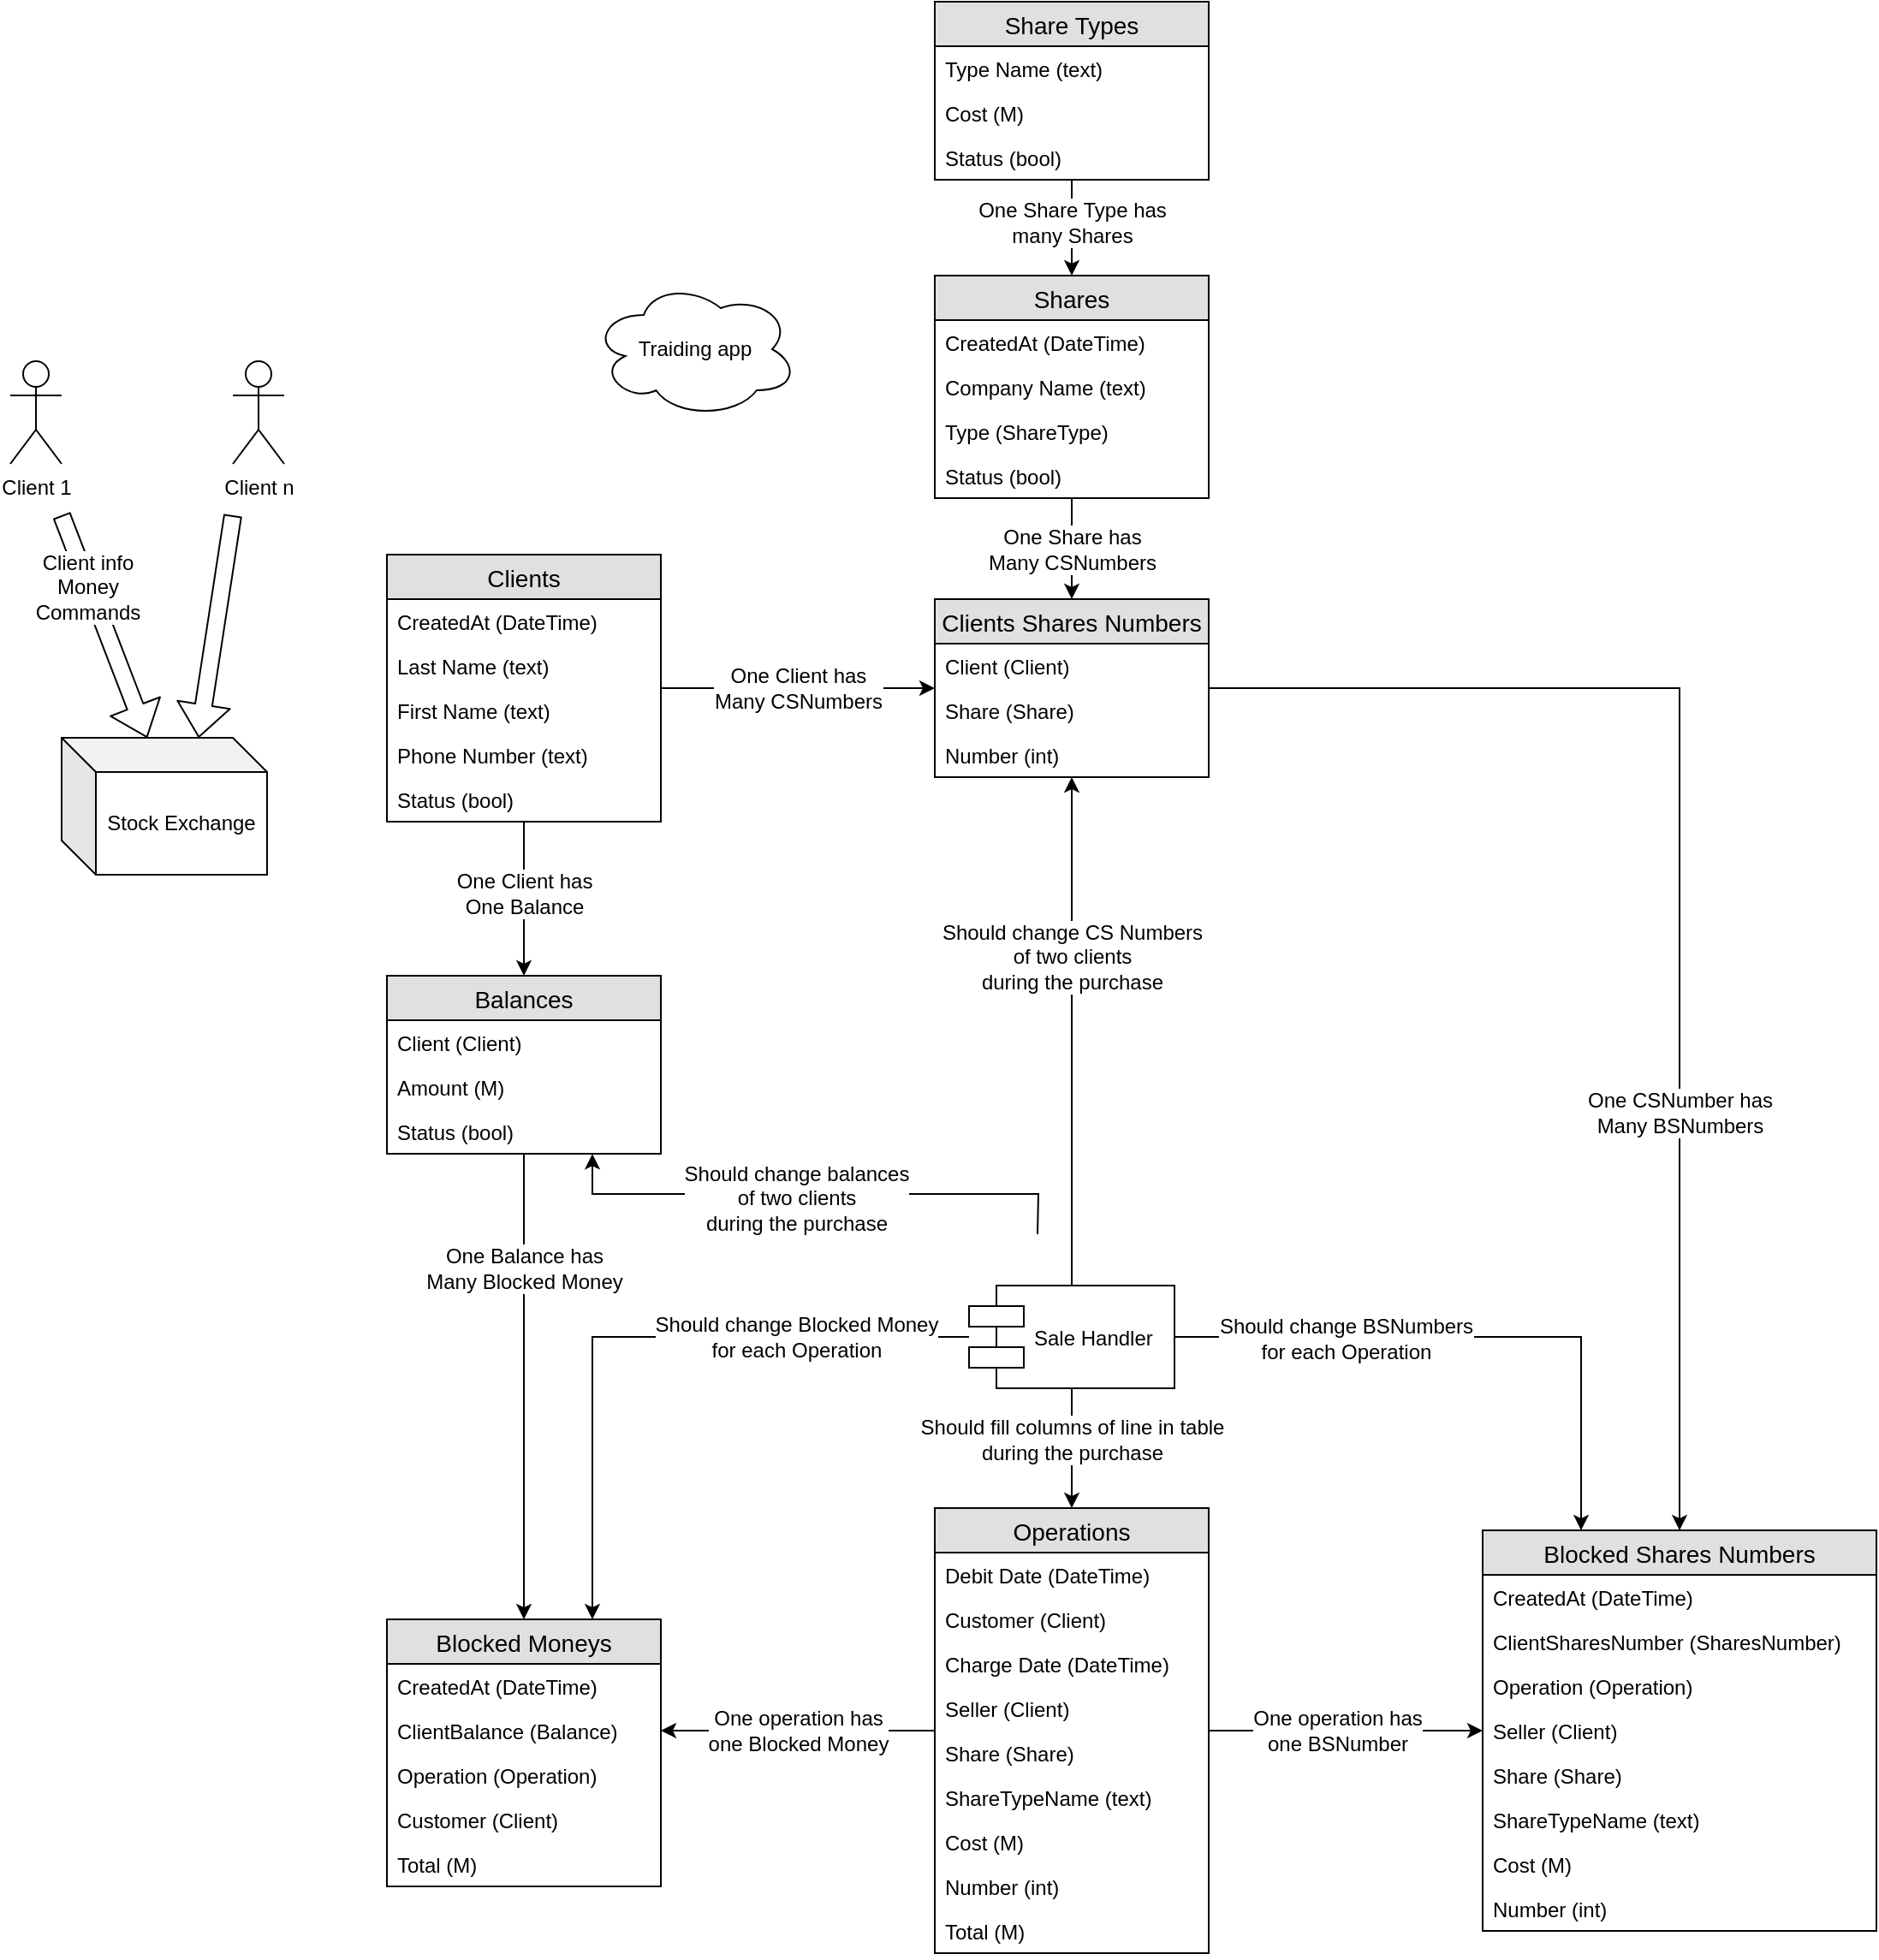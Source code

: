 <mxfile version="11.2.1" type="device" pages="1"><diagram id="7F8-zEKt0B5sAVFYZIra" name="Страница 1"><mxGraphModel dx="1422" dy="763" grid="1" gridSize="10" guides="1" tooltips="1" connect="1" arrows="1" fold="1" page="1" pageScale="1" pageWidth="827" pageHeight="1169" math="0" shadow="0"><root><mxCell id="0"/><mxCell id="1" parent="0"/><mxCell id="075Dc6EcmMVxBNMWxFbV-1" value="Stock Exchange" style="shape=cube;whiteSpace=wrap;html=1;boundedLbl=1;backgroundOutline=1;darkOpacity=0.05;darkOpacity2=0.1;" parent="1" vertex="1"><mxGeometry x="50" y="450" width="120" height="80" as="geometry"/></mxCell><mxCell id="075Dc6EcmMVxBNMWxFbV-2" value="&lt;div&gt;Client 1&lt;/div&gt;" style="shape=umlActor;verticalLabelPosition=bottom;labelBackgroundColor=#ffffff;verticalAlign=top;html=1;outlineConnect=0;" parent="1" vertex="1"><mxGeometry x="20" y="230" width="30" height="60" as="geometry"/></mxCell><mxCell id="075Dc6EcmMVxBNMWxFbV-3" value="Client n" style="shape=umlActor;verticalLabelPosition=bottom;labelBackgroundColor=#ffffff;verticalAlign=top;html=1;outlineConnect=0;" parent="1" vertex="1"><mxGeometry x="150" y="230" width="30" height="60" as="geometry"/></mxCell><mxCell id="075Dc6EcmMVxBNMWxFbV-4" value="" style="shape=flexArrow;endArrow=classic;html=1;entryX=0;entryY=0;entryDx=50;entryDy=0;entryPerimeter=0;" parent="1" target="075Dc6EcmMVxBNMWxFbV-1" edge="1"><mxGeometry width="50" height="50" relative="1" as="geometry"><mxPoint x="50" y="320" as="sourcePoint"/><mxPoint x="125" y="310" as="targetPoint"/></mxGeometry></mxCell><mxCell id="075Dc6EcmMVxBNMWxFbV-57" value="&lt;div&gt;Client info&lt;/div&gt;&lt;div&gt;Money&lt;/div&gt;&lt;div&gt;Commands&lt;br&gt;&lt;/div&gt;" style="text;html=1;resizable=0;points=[];align=center;verticalAlign=middle;labelBackgroundColor=#ffffff;" parent="075Dc6EcmMVxBNMWxFbV-4" vertex="1" connectable="0"><mxGeometry x="-0.36" y="-1" relative="1" as="geometry"><mxPoint as="offset"/></mxGeometry></mxCell><mxCell id="075Dc6EcmMVxBNMWxFbV-7" value="" style="shape=flexArrow;endArrow=classic;html=1;entryX=0.667;entryY=0;entryDx=0;entryDy=0;entryPerimeter=0;" parent="1" target="075Dc6EcmMVxBNMWxFbV-1" edge="1"><mxGeometry width="50" height="50" relative="1" as="geometry"><mxPoint x="150" y="320" as="sourcePoint"/><mxPoint x="250" y="360" as="targetPoint"/></mxGeometry></mxCell><mxCell id="075Dc6EcmMVxBNMWxFbV-9" value="&lt;div&gt;Traiding app&lt;/div&gt;" style="ellipse;shape=cloud;whiteSpace=wrap;html=1;" parent="1" vertex="1"><mxGeometry x="360" y="183" width="120" height="80" as="geometry"/></mxCell><mxCell id="075Dc6EcmMVxBNMWxFbV-19" style="edgeStyle=orthogonalEdgeStyle;rounded=0;orthogonalLoop=1;jettySize=auto;html=1;entryX=0.5;entryY=0;entryDx=0;entryDy=0;" parent="1" source="075Dc6EcmMVxBNMWxFbV-10" target="075Dc6EcmMVxBNMWxFbV-15" edge="1"><mxGeometry relative="1" as="geometry"/></mxCell><mxCell id="075Dc6EcmMVxBNMWxFbV-60" value="&lt;div&gt;One Client has &lt;br&gt;&lt;/div&gt;&lt;div&gt;One Balance&lt;/div&gt;" style="text;html=1;resizable=0;points=[];align=center;verticalAlign=middle;labelBackgroundColor=#ffffff;" parent="075Dc6EcmMVxBNMWxFbV-19" vertex="1" connectable="0"><mxGeometry x="-0.256" y="-1" relative="1" as="geometry"><mxPoint x="1" y="8" as="offset"/></mxGeometry></mxCell><mxCell id="075Dc6EcmMVxBNMWxFbV-25" style="edgeStyle=orthogonalEdgeStyle;rounded=0;orthogonalLoop=1;jettySize=auto;html=1;" parent="1" source="075Dc6EcmMVxBNMWxFbV-10" target="075Dc6EcmMVxBNMWxFbV-20" edge="1"><mxGeometry relative="1" as="geometry"/></mxCell><mxCell id="075Dc6EcmMVxBNMWxFbV-62" value="&lt;div&gt;One Client has &lt;br&gt;&lt;/div&gt;&lt;div&gt;Many CSNumbers&lt;/div&gt;" style="text;html=1;resizable=0;points=[];align=center;verticalAlign=middle;labelBackgroundColor=#ffffff;" parent="075Dc6EcmMVxBNMWxFbV-25" vertex="1" connectable="0"><mxGeometry x="-0.708" y="-1" relative="1" as="geometry"><mxPoint x="56.5" y="-1" as="offset"/></mxGeometry></mxCell><mxCell id="075Dc6EcmMVxBNMWxFbV-10" value="Clients" style="swimlane;fontStyle=0;childLayout=stackLayout;horizontal=1;startSize=26;fillColor=#e0e0e0;horizontalStack=0;resizeParent=1;resizeParentMax=0;resizeLast=0;collapsible=1;marginBottom=0;swimlaneFillColor=#ffffff;align=center;fontSize=14;" parent="1" vertex="1"><mxGeometry x="240" y="343" width="160" height="156" as="geometry"/></mxCell><mxCell id="f90P97WZfhDNHx98YmEq-7" value="CreatedAt (DateTime)" style="text;strokeColor=none;fillColor=none;spacingLeft=4;spacingRight=4;overflow=hidden;rotatable=0;points=[[0,0.5],[1,0.5]];portConstraint=eastwest;fontSize=12;" vertex="1" parent="075Dc6EcmMVxBNMWxFbV-10"><mxGeometry y="26" width="160" height="26" as="geometry"/></mxCell><mxCell id="075Dc6EcmMVxBNMWxFbV-11" value="Last Name (text)" style="text;strokeColor=none;fillColor=none;spacingLeft=4;spacingRight=4;overflow=hidden;rotatable=0;points=[[0,0.5],[1,0.5]];portConstraint=eastwest;fontSize=12;" parent="075Dc6EcmMVxBNMWxFbV-10" vertex="1"><mxGeometry y="52" width="160" height="26" as="geometry"/></mxCell><mxCell id="075Dc6EcmMVxBNMWxFbV-12" value="First Name (text)" style="text;strokeColor=none;fillColor=none;spacingLeft=4;spacingRight=4;overflow=hidden;rotatable=0;points=[[0,0.5],[1,0.5]];portConstraint=eastwest;fontSize=12;" parent="075Dc6EcmMVxBNMWxFbV-10" vertex="1"><mxGeometry y="78" width="160" height="26" as="geometry"/></mxCell><mxCell id="075Dc6EcmMVxBNMWxFbV-13" value="Phone Number (text)" style="text;strokeColor=none;fillColor=none;spacingLeft=4;spacingRight=4;overflow=hidden;rotatable=0;points=[[0,0.5],[1,0.5]];portConstraint=eastwest;fontSize=12;" parent="075Dc6EcmMVxBNMWxFbV-10" vertex="1"><mxGeometry y="104" width="160" height="26" as="geometry"/></mxCell><mxCell id="075Dc6EcmMVxBNMWxFbV-96" value="Status (bool)" style="text;strokeColor=none;fillColor=none;spacingLeft=4;spacingRight=4;overflow=hidden;rotatable=0;points=[[0,0.5],[1,0.5]];portConstraint=eastwest;fontSize=12;" parent="075Dc6EcmMVxBNMWxFbV-10" vertex="1"><mxGeometry y="130" width="160" height="26" as="geometry"/></mxCell><mxCell id="075Dc6EcmMVxBNMWxFbV-94" style="edgeStyle=orthogonalEdgeStyle;rounded=0;orthogonalLoop=1;jettySize=auto;html=1;entryX=0.5;entryY=0;entryDx=0;entryDy=0;" parent="1" source="075Dc6EcmMVxBNMWxFbV-15" target="075Dc6EcmMVxBNMWxFbV-64" edge="1"><mxGeometry relative="1" as="geometry"/></mxCell><mxCell id="075Dc6EcmMVxBNMWxFbV-95" value="&lt;div&gt;One Balance has&lt;/div&gt;&lt;div&gt;Many Blocked Money&lt;br&gt;&lt;/div&gt;" style="text;html=1;resizable=0;points=[];align=center;verticalAlign=middle;labelBackgroundColor=#ffffff;" parent="075Dc6EcmMVxBNMWxFbV-94" vertex="1" connectable="0"><mxGeometry x="-0.244" y="-1" relative="1" as="geometry"><mxPoint x="1" y="-36" as="offset"/></mxGeometry></mxCell><mxCell id="075Dc6EcmMVxBNMWxFbV-15" value="Balances" style="swimlane;fontStyle=0;childLayout=stackLayout;horizontal=1;startSize=26;fillColor=#e0e0e0;horizontalStack=0;resizeParent=1;resizeParentMax=0;resizeLast=0;collapsible=1;marginBottom=0;swimlaneFillColor=#ffffff;align=center;fontSize=14;" parent="1" vertex="1"><mxGeometry x="240" y="589" width="160" height="104" as="geometry"/></mxCell><mxCell id="075Dc6EcmMVxBNMWxFbV-16" value="Client (Client)" style="text;strokeColor=none;fillColor=none;spacingLeft=4;spacingRight=4;overflow=hidden;rotatable=0;points=[[0,0.5],[1,0.5]];portConstraint=eastwest;fontSize=12;" parent="075Dc6EcmMVxBNMWxFbV-15" vertex="1"><mxGeometry y="26" width="160" height="26" as="geometry"/></mxCell><mxCell id="f90P97WZfhDNHx98YmEq-1" value="Amount (M)" style="text;strokeColor=none;fillColor=none;spacingLeft=4;spacingRight=4;overflow=hidden;rotatable=0;points=[[0,0.5],[1,0.5]];portConstraint=eastwest;fontSize=12;" vertex="1" parent="075Dc6EcmMVxBNMWxFbV-15"><mxGeometry y="52" width="160" height="26" as="geometry"/></mxCell><mxCell id="075Dc6EcmMVxBNMWxFbV-17" value="Status (bool)" style="text;strokeColor=none;fillColor=none;spacingLeft=4;spacingRight=4;overflow=hidden;rotatable=0;points=[[0,0.5],[1,0.5]];portConstraint=eastwest;fontSize=12;" parent="075Dc6EcmMVxBNMWxFbV-15" vertex="1"><mxGeometry y="78" width="160" height="26" as="geometry"/></mxCell><mxCell id="075Dc6EcmMVxBNMWxFbV-87" style="edgeStyle=orthogonalEdgeStyle;rounded=0;orthogonalLoop=1;jettySize=auto;html=1;" parent="1" source="075Dc6EcmMVxBNMWxFbV-20" target="075Dc6EcmMVxBNMWxFbV-75" edge="1"><mxGeometry relative="1" as="geometry"/></mxCell><mxCell id="075Dc6EcmMVxBNMWxFbV-91" value="&lt;div&gt;One CSNumber has&lt;/div&gt;&lt;div&gt;Many BSNumbers&lt;/div&gt;" style="text;html=1;resizable=0;points=[];align=center;verticalAlign=middle;labelBackgroundColor=#ffffff;" parent="075Dc6EcmMVxBNMWxFbV-87" vertex="1" connectable="0"><mxGeometry x="-0.078" y="1" relative="1" as="geometry"><mxPoint x="-1" y="169.5" as="offset"/></mxGeometry></mxCell><mxCell id="075Dc6EcmMVxBNMWxFbV-20" value="Clients Shares Numbers" style="swimlane;fontStyle=0;childLayout=stackLayout;horizontal=1;startSize=26;fillColor=#e0e0e0;horizontalStack=0;resizeParent=1;resizeParentMax=0;resizeLast=0;collapsible=1;marginBottom=0;swimlaneFillColor=#ffffff;align=center;fontSize=14;" parent="1" vertex="1"><mxGeometry x="560" y="369" width="160" height="104" as="geometry"/></mxCell><mxCell id="075Dc6EcmMVxBNMWxFbV-21" value="Client (Client)" style="text;strokeColor=none;fillColor=none;spacingLeft=4;spacingRight=4;overflow=hidden;rotatable=0;points=[[0,0.5],[1,0.5]];portConstraint=eastwest;fontSize=12;" parent="075Dc6EcmMVxBNMWxFbV-20" vertex="1"><mxGeometry y="26" width="160" height="26" as="geometry"/></mxCell><mxCell id="075Dc6EcmMVxBNMWxFbV-22" value="Share (Share)" style="text;strokeColor=none;fillColor=none;spacingLeft=4;spacingRight=4;overflow=hidden;rotatable=0;points=[[0,0.5],[1,0.5]];portConstraint=eastwest;fontSize=12;" parent="075Dc6EcmMVxBNMWxFbV-20" vertex="1"><mxGeometry y="52" width="160" height="26" as="geometry"/></mxCell><mxCell id="075Dc6EcmMVxBNMWxFbV-23" value="Number (int)" style="text;strokeColor=none;fillColor=none;spacingLeft=4;spacingRight=4;overflow=hidden;rotatable=0;points=[[0,0.5],[1,0.5]];portConstraint=eastwest;fontSize=12;" parent="075Dc6EcmMVxBNMWxFbV-20" vertex="1"><mxGeometry y="78" width="160" height="26" as="geometry"/></mxCell><mxCell id="075Dc6EcmMVxBNMWxFbV-35" style="edgeStyle=orthogonalEdgeStyle;rounded=0;orthogonalLoop=1;jettySize=auto;html=1;" parent="1" source="075Dc6EcmMVxBNMWxFbV-26" target="075Dc6EcmMVxBNMWxFbV-20" edge="1"><mxGeometry relative="1" as="geometry"/></mxCell><mxCell id="075Dc6EcmMVxBNMWxFbV-63" value="&lt;div&gt;One Share has &lt;br&gt;&lt;/div&gt;&lt;div&gt;Many CSNumbers&lt;br&gt;&lt;/div&gt;" style="text;html=1;resizable=0;points=[];align=center;verticalAlign=middle;labelBackgroundColor=#ffffff;" parent="075Dc6EcmMVxBNMWxFbV-35" vertex="1" connectable="0"><mxGeometry x="0.286" y="-1" relative="1" as="geometry"><mxPoint x="1" y="-8.5" as="offset"/></mxGeometry></mxCell><mxCell id="075Dc6EcmMVxBNMWxFbV-26" value="Shares" style="swimlane;fontStyle=0;childLayout=stackLayout;horizontal=1;startSize=26;fillColor=#e0e0e0;horizontalStack=0;resizeParent=1;resizeParentMax=0;resizeLast=0;collapsible=1;marginBottom=0;swimlaneFillColor=#ffffff;align=center;fontSize=14;" parent="1" vertex="1"><mxGeometry x="560" y="180" width="160" height="130" as="geometry"/></mxCell><mxCell id="075Dc6EcmMVxBNMWxFbV-27" value="CreatedAt (DateTime)" style="text;strokeColor=none;fillColor=none;spacingLeft=4;spacingRight=4;overflow=hidden;rotatable=0;points=[[0,0.5],[1,0.5]];portConstraint=eastwest;fontSize=12;" parent="075Dc6EcmMVxBNMWxFbV-26" vertex="1"><mxGeometry y="26" width="160" height="26" as="geometry"/></mxCell><mxCell id="f90P97WZfhDNHx98YmEq-8" value="Company Name (text)" style="text;strokeColor=none;fillColor=none;spacingLeft=4;spacingRight=4;overflow=hidden;rotatable=0;points=[[0,0.5],[1,0.5]];portConstraint=eastwest;fontSize=12;" vertex="1" parent="075Dc6EcmMVxBNMWxFbV-26"><mxGeometry y="52" width="160" height="26" as="geometry"/></mxCell><mxCell id="075Dc6EcmMVxBNMWxFbV-28" value="Type (ShareType)" style="text;strokeColor=none;fillColor=none;spacingLeft=4;spacingRight=4;overflow=hidden;rotatable=0;points=[[0,0.5],[1,0.5]];portConstraint=eastwest;fontSize=12;" parent="075Dc6EcmMVxBNMWxFbV-26" vertex="1"><mxGeometry y="78" width="160" height="26" as="geometry"/></mxCell><mxCell id="f90P97WZfhDNHx98YmEq-9" value="Status (bool)" style="text;strokeColor=none;fillColor=none;spacingLeft=4;spacingRight=4;overflow=hidden;rotatable=0;points=[[0,0.5],[1,0.5]];portConstraint=eastwest;fontSize=12;" vertex="1" parent="075Dc6EcmMVxBNMWxFbV-26"><mxGeometry y="104" width="160" height="26" as="geometry"/></mxCell><mxCell id="075Dc6EcmMVxBNMWxFbV-34" style="edgeStyle=orthogonalEdgeStyle;rounded=0;orthogonalLoop=1;jettySize=auto;html=1;" parent="1" source="075Dc6EcmMVxBNMWxFbV-30" target="075Dc6EcmMVxBNMWxFbV-26" edge="1"><mxGeometry relative="1" as="geometry"/></mxCell><mxCell id="075Dc6EcmMVxBNMWxFbV-58" value="&lt;div&gt;One Share Type has &lt;br&gt;&lt;/div&gt;&lt;div&gt;many Shares&lt;/div&gt;" style="text;html=1;resizable=0;points=[];align=center;verticalAlign=middle;labelBackgroundColor=#ffffff;" parent="075Dc6EcmMVxBNMWxFbV-34" vertex="1" connectable="0"><mxGeometry x="0.306" y="-2" relative="1" as="geometry"><mxPoint x="2" y="-11.5" as="offset"/></mxGeometry></mxCell><mxCell id="075Dc6EcmMVxBNMWxFbV-30" value="Share Types" style="swimlane;fontStyle=0;childLayout=stackLayout;horizontal=1;startSize=26;fillColor=#e0e0e0;horizontalStack=0;resizeParent=1;resizeParentMax=0;resizeLast=0;collapsible=1;marginBottom=0;swimlaneFillColor=#ffffff;align=center;fontSize=14;" parent="1" vertex="1"><mxGeometry x="560" y="20" width="160" height="104" as="geometry"/></mxCell><mxCell id="075Dc6EcmMVxBNMWxFbV-31" value="Type Name (text)" style="text;strokeColor=none;fillColor=none;spacingLeft=4;spacingRight=4;overflow=hidden;rotatable=0;points=[[0,0.5],[1,0.5]];portConstraint=eastwest;fontSize=12;" parent="075Dc6EcmMVxBNMWxFbV-30" vertex="1"><mxGeometry y="26" width="160" height="26" as="geometry"/></mxCell><mxCell id="075Dc6EcmMVxBNMWxFbV-32" value="Cost (M)" style="text;strokeColor=none;fillColor=none;spacingLeft=4;spacingRight=4;overflow=hidden;rotatable=0;points=[[0,0.5],[1,0.5]];portConstraint=eastwest;fontSize=12;" parent="075Dc6EcmMVxBNMWxFbV-30" vertex="1"><mxGeometry y="52" width="160" height="26" as="geometry"/></mxCell><mxCell id="f90P97WZfhDNHx98YmEq-10" value="Status (bool)" style="text;strokeColor=none;fillColor=none;spacingLeft=4;spacingRight=4;overflow=hidden;rotatable=0;points=[[0,0.5],[1,0.5]];portConstraint=eastwest;fontSize=12;" vertex="1" parent="075Dc6EcmMVxBNMWxFbV-30"><mxGeometry y="78" width="160" height="26" as="geometry"/></mxCell><mxCell id="075Dc6EcmMVxBNMWxFbV-37" style="edgeStyle=orthogonalEdgeStyle;rounded=0;orthogonalLoop=1;jettySize=auto;html=1;entryX=0.75;entryY=1.006;entryDx=0;entryDy=0;entryPerimeter=0;" parent="1" target="075Dc6EcmMVxBNMWxFbV-17" edge="1"><mxGeometry relative="1" as="geometry"><mxPoint x="620" y="740" as="sourcePoint"/></mxGeometry></mxCell><mxCell id="075Dc6EcmMVxBNMWxFbV-59" value="&lt;div&gt;Should change balances &lt;br&gt;&lt;/div&gt;&lt;div&gt;of two clients&lt;br&gt;&lt;/div&gt;&lt;div&gt;during the purchase&lt;br&gt;&lt;/div&gt;" style="text;html=1;resizable=0;points=[];align=center;verticalAlign=middle;labelBackgroundColor=#ffffff;" parent="075Dc6EcmMVxBNMWxFbV-37" vertex="1" connectable="0"><mxGeometry x="0.156" y="-1" relative="1" as="geometry"><mxPoint x="12.5" y="3" as="offset"/></mxGeometry></mxCell><mxCell id="075Dc6EcmMVxBNMWxFbV-38" style="edgeStyle=orthogonalEdgeStyle;rounded=0;orthogonalLoop=1;jettySize=auto;html=1;" parent="1" source="075Dc6EcmMVxBNMWxFbV-36" target="075Dc6EcmMVxBNMWxFbV-20" edge="1"><mxGeometry relative="1" as="geometry"/></mxCell><mxCell id="075Dc6EcmMVxBNMWxFbV-90" value="&lt;div&gt;Should change CS Numbers &lt;br&gt;&lt;/div&gt;&lt;div&gt;of two clients&lt;br&gt;&lt;/div&gt;&lt;div&gt;during the purchase&lt;br&gt;&lt;/div&gt;" style="text;html=1;resizable=0;points=[];align=center;verticalAlign=middle;labelBackgroundColor=#ffffff;" parent="075Dc6EcmMVxBNMWxFbV-38" vertex="1" connectable="0"><mxGeometry x="0.789" y="-1" relative="1" as="geometry"><mxPoint x="-1" y="73.5" as="offset"/></mxGeometry></mxCell><mxCell id="075Dc6EcmMVxBNMWxFbV-43" style="edgeStyle=orthogonalEdgeStyle;rounded=0;orthogonalLoop=1;jettySize=auto;html=1;" parent="1" source="075Dc6EcmMVxBNMWxFbV-36" target="075Dc6EcmMVxBNMWxFbV-39" edge="1"><mxGeometry relative="1" as="geometry"/></mxCell><mxCell id="075Dc6EcmMVxBNMWxFbV-56" value="&lt;div&gt;Should fill columns of line in table &lt;br&gt;&lt;/div&gt;&lt;div&gt;during the purchase&lt;/div&gt;" style="text;html=1;resizable=0;points=[];align=center;verticalAlign=middle;labelBackgroundColor=#ffffff;" parent="075Dc6EcmMVxBNMWxFbV-43" vertex="1" connectable="0"><mxGeometry x="-0.197" y="-1" relative="1" as="geometry"><mxPoint x="1" y="2" as="offset"/></mxGeometry></mxCell><mxCell id="075Dc6EcmMVxBNMWxFbV-71" style="edgeStyle=orthogonalEdgeStyle;rounded=0;orthogonalLoop=1;jettySize=auto;html=1;entryX=0.75;entryY=0;entryDx=0;entryDy=0;" parent="1" source="075Dc6EcmMVxBNMWxFbV-36" target="075Dc6EcmMVxBNMWxFbV-64" edge="1"><mxGeometry relative="1" as="geometry"><mxPoint x="380" y="929" as="targetPoint"/></mxGeometry></mxCell><mxCell id="075Dc6EcmMVxBNMWxFbV-73" value="&lt;div&gt;Should change Blocked Money&lt;/div&gt;&lt;div&gt;for each Operation&lt;br&gt;&lt;/div&gt;" style="text;html=1;resizable=0;points=[];align=center;verticalAlign=middle;labelBackgroundColor=#ffffff;" parent="075Dc6EcmMVxBNMWxFbV-71" vertex="1" connectable="0"><mxGeometry x="-0.299" y="1" relative="1" as="geometry"><mxPoint x="33.5" y="-1" as="offset"/></mxGeometry></mxCell><mxCell id="075Dc6EcmMVxBNMWxFbV-88" style="edgeStyle=orthogonalEdgeStyle;rounded=0;orthogonalLoop=1;jettySize=auto;html=1;entryX=0.25;entryY=0;entryDx=0;entryDy=0;" parent="1" source="075Dc6EcmMVxBNMWxFbV-36" target="075Dc6EcmMVxBNMWxFbV-75" edge="1"><mxGeometry relative="1" as="geometry"/></mxCell><mxCell id="075Dc6EcmMVxBNMWxFbV-89" value="&lt;div&gt;Should change BSNumbers&lt;br&gt;&lt;/div&gt;&lt;div&gt;for each Operation&lt;br&gt;&lt;/div&gt;" style="text;html=1;resizable=0;points=[];align=center;verticalAlign=middle;labelBackgroundColor=#ffffff;" parent="075Dc6EcmMVxBNMWxFbV-88" vertex="1" connectable="0"><mxGeometry x="-0.334" y="1" relative="1" as="geometry"><mxPoint x="-16.5" y="1.5" as="offset"/></mxGeometry></mxCell><mxCell id="075Dc6EcmMVxBNMWxFbV-36" value="Sale Handler" style="shape=component;align=left;spacingLeft=36;" parent="1" vertex="1"><mxGeometry x="580" y="770" width="120" height="60" as="geometry"/></mxCell><mxCell id="075Dc6EcmMVxBNMWxFbV-70" style="edgeStyle=orthogonalEdgeStyle;rounded=0;orthogonalLoop=1;jettySize=auto;html=1;entryX=1;entryY=0.5;entryDx=0;entryDy=0;" parent="1" source="075Dc6EcmMVxBNMWxFbV-39" target="075Dc6EcmMVxBNMWxFbV-65" edge="1"><mxGeometry relative="1" as="geometry"/></mxCell><mxCell id="075Dc6EcmMVxBNMWxFbV-92" value="&lt;div&gt;One operation has&lt;/div&gt;&lt;div&gt;one Blocked Money&lt;br&gt;&lt;/div&gt;" style="text;html=1;resizable=0;points=[];align=center;verticalAlign=middle;labelBackgroundColor=#ffffff;" parent="075Dc6EcmMVxBNMWxFbV-70" vertex="1" connectable="0"><mxGeometry x="0.229" relative="1" as="geometry"><mxPoint x="18.5" as="offset"/></mxGeometry></mxCell><mxCell id="075Dc6EcmMVxBNMWxFbV-86" style="edgeStyle=orthogonalEdgeStyle;rounded=0;orthogonalLoop=1;jettySize=auto;html=1;" parent="1" source="075Dc6EcmMVxBNMWxFbV-39" target="075Dc6EcmMVxBNMWxFbV-75" edge="1"><mxGeometry relative="1" as="geometry"/></mxCell><mxCell id="075Dc6EcmMVxBNMWxFbV-93" value="&lt;div&gt;One operation has&lt;/div&gt;&lt;div&gt;one BSNumber&lt;br&gt;&lt;/div&gt;" style="text;html=1;resizable=0;points=[];align=center;verticalAlign=middle;labelBackgroundColor=#ffffff;" parent="075Dc6EcmMVxBNMWxFbV-86" vertex="1" connectable="0"><mxGeometry x="-0.294" y="-2" relative="1" as="geometry"><mxPoint x="18" y="-2" as="offset"/></mxGeometry></mxCell><mxCell id="075Dc6EcmMVxBNMWxFbV-39" value="Operations" style="swimlane;fontStyle=0;childLayout=stackLayout;horizontal=1;startSize=26;fillColor=#e0e0e0;horizontalStack=0;resizeParent=1;resizeParentMax=0;resizeLast=0;collapsible=1;marginBottom=0;swimlaneFillColor=#ffffff;align=center;fontSize=14;" parent="1" vertex="1"><mxGeometry x="560" y="900" width="160" height="260" as="geometry"/></mxCell><mxCell id="075Dc6EcmMVxBNMWxFbV-40" value="Debit Date (DateTime)" style="text;strokeColor=none;fillColor=none;spacingLeft=4;spacingRight=4;overflow=hidden;rotatable=0;points=[[0,0.5],[1,0.5]];portConstraint=eastwest;fontSize=12;" parent="075Dc6EcmMVxBNMWxFbV-39" vertex="1"><mxGeometry y="26" width="160" height="26" as="geometry"/></mxCell><mxCell id="075Dc6EcmMVxBNMWxFbV-41" value="Customer (Client)" style="text;strokeColor=none;fillColor=none;spacingLeft=4;spacingRight=4;overflow=hidden;rotatable=0;points=[[0,0.5],[1,0.5]];portConstraint=eastwest;fontSize=12;" parent="075Dc6EcmMVxBNMWxFbV-39" vertex="1"><mxGeometry y="52" width="160" height="26" as="geometry"/></mxCell><mxCell id="075Dc6EcmMVxBNMWxFbV-42" value="Charge Date (DateTime)" style="text;strokeColor=none;fillColor=none;spacingLeft=4;spacingRight=4;overflow=hidden;rotatable=0;points=[[0,0.5],[1,0.5]];portConstraint=eastwest;fontSize=12;" parent="075Dc6EcmMVxBNMWxFbV-39" vertex="1"><mxGeometry y="78" width="160" height="26" as="geometry"/></mxCell><mxCell id="075Dc6EcmMVxBNMWxFbV-50" value="Seller (Client)" style="text;strokeColor=none;fillColor=none;spacingLeft=4;spacingRight=4;overflow=hidden;rotatable=0;points=[[0,0.5],[1,0.5]];portConstraint=eastwest;fontSize=12;" parent="075Dc6EcmMVxBNMWxFbV-39" vertex="1"><mxGeometry y="104" width="160" height="26" as="geometry"/></mxCell><mxCell id="075Dc6EcmMVxBNMWxFbV-51" value="Share (Share)" style="text;strokeColor=none;fillColor=none;spacingLeft=4;spacingRight=4;overflow=hidden;rotatable=0;points=[[0,0.5],[1,0.5]];portConstraint=eastwest;fontSize=12;" parent="075Dc6EcmMVxBNMWxFbV-39" vertex="1"><mxGeometry y="130" width="160" height="26" as="geometry"/></mxCell><mxCell id="075Dc6EcmMVxBNMWxFbV-52" value="ShareTypeName (text)" style="text;strokeColor=none;fillColor=none;spacingLeft=4;spacingRight=4;overflow=hidden;rotatable=0;points=[[0,0.5],[1,0.5]];portConstraint=eastwest;fontSize=12;" parent="075Dc6EcmMVxBNMWxFbV-39" vertex="1"><mxGeometry y="156" width="160" height="26" as="geometry"/></mxCell><mxCell id="075Dc6EcmMVxBNMWxFbV-53" value="Cost (M)" style="text;strokeColor=none;fillColor=none;spacingLeft=4;spacingRight=4;overflow=hidden;rotatable=0;points=[[0,0.5],[1,0.5]];portConstraint=eastwest;fontSize=12;" parent="075Dc6EcmMVxBNMWxFbV-39" vertex="1"><mxGeometry y="182" width="160" height="26" as="geometry"/></mxCell><mxCell id="075Dc6EcmMVxBNMWxFbV-54" value="Number (int)" style="text;strokeColor=none;fillColor=none;spacingLeft=4;spacingRight=4;overflow=hidden;rotatable=0;points=[[0,0.5],[1,0.5]];portConstraint=eastwest;fontSize=12;" parent="075Dc6EcmMVxBNMWxFbV-39" vertex="1"><mxGeometry y="208" width="160" height="26" as="geometry"/></mxCell><mxCell id="075Dc6EcmMVxBNMWxFbV-55" value="Total (M)" style="text;strokeColor=none;fillColor=none;spacingLeft=4;spacingRight=4;overflow=hidden;rotatable=0;points=[[0,0.5],[1,0.5]];portConstraint=eastwest;fontSize=12;" parent="075Dc6EcmMVxBNMWxFbV-39" vertex="1"><mxGeometry y="234" width="160" height="26" as="geometry"/></mxCell><mxCell id="075Dc6EcmMVxBNMWxFbV-64" value="Blocked Moneys" style="swimlane;fontStyle=0;childLayout=stackLayout;horizontal=1;startSize=26;fillColor=#e0e0e0;horizontalStack=0;resizeParent=1;resizeParentMax=0;resizeLast=0;collapsible=1;marginBottom=0;swimlaneFillColor=#ffffff;align=center;fontSize=14;" parent="1" vertex="1"><mxGeometry x="240" y="965" width="160" height="156" as="geometry"/></mxCell><mxCell id="075Dc6EcmMVxBNMWxFbV-97" value="CreatedAt (DateTime)" style="text;strokeColor=none;fillColor=none;spacingLeft=4;spacingRight=4;overflow=hidden;rotatable=0;points=[[0,0.5],[1,0.5]];portConstraint=eastwest;fontSize=12;" parent="075Dc6EcmMVxBNMWxFbV-64" vertex="1"><mxGeometry y="26" width="160" height="26" as="geometry"/></mxCell><mxCell id="075Dc6EcmMVxBNMWxFbV-65" value="ClientBalance (Balance)" style="text;strokeColor=none;fillColor=none;spacingLeft=4;spacingRight=4;overflow=hidden;rotatable=0;points=[[0,0.5],[1,0.5]];portConstraint=eastwest;fontSize=12;" parent="075Dc6EcmMVxBNMWxFbV-64" vertex="1"><mxGeometry y="52" width="160" height="26" as="geometry"/></mxCell><mxCell id="f90P97WZfhDNHx98YmEq-2" value="Operation (Operation)" style="text;strokeColor=none;fillColor=none;spacingLeft=4;spacingRight=4;overflow=hidden;rotatable=0;points=[[0,0.5],[1,0.5]];portConstraint=eastwest;fontSize=12;" vertex="1" parent="075Dc6EcmMVxBNMWxFbV-64"><mxGeometry y="78" width="160" height="26" as="geometry"/></mxCell><mxCell id="075Dc6EcmMVxBNMWxFbV-74" value="Customer (Client)" style="text;strokeColor=none;fillColor=none;spacingLeft=4;spacingRight=4;overflow=hidden;rotatable=0;points=[[0,0.5],[1,0.5]];portConstraint=eastwest;fontSize=12;" parent="075Dc6EcmMVxBNMWxFbV-64" vertex="1"><mxGeometry y="104" width="160" height="26" as="geometry"/></mxCell><mxCell id="075Dc6EcmMVxBNMWxFbV-66" value="Total (M)" style="text;strokeColor=none;fillColor=none;spacingLeft=4;spacingRight=4;overflow=hidden;rotatable=0;points=[[0,0.5],[1,0.5]];portConstraint=eastwest;fontSize=12;" parent="075Dc6EcmMVxBNMWxFbV-64" vertex="1"><mxGeometry y="130" width="160" height="26" as="geometry"/></mxCell><mxCell id="075Dc6EcmMVxBNMWxFbV-75" value="Blocked Shares Numbers" style="swimlane;fontStyle=0;childLayout=stackLayout;horizontal=1;startSize=26;fillColor=#e0e0e0;horizontalStack=0;resizeParent=1;resizeParentMax=0;resizeLast=0;collapsible=1;marginBottom=0;swimlaneFillColor=#ffffff;align=center;fontSize=14;" parent="1" vertex="1"><mxGeometry x="880" y="913" width="230" height="234" as="geometry"/></mxCell><mxCell id="075Dc6EcmMVxBNMWxFbV-76" value="CreatedAt (DateTime)" style="text;strokeColor=none;fillColor=none;spacingLeft=4;spacingRight=4;overflow=hidden;rotatable=0;points=[[0,0.5],[1,0.5]];portConstraint=eastwest;fontSize=12;" parent="075Dc6EcmMVxBNMWxFbV-75" vertex="1"><mxGeometry y="26" width="230" height="26" as="geometry"/></mxCell><mxCell id="f90P97WZfhDNHx98YmEq-3" value="ClientSharesNumber (SharesNumber)" style="text;strokeColor=none;fillColor=none;spacingLeft=4;spacingRight=4;overflow=hidden;rotatable=0;points=[[0,0.5],[1,0.5]];portConstraint=eastwest;fontSize=12;" vertex="1" parent="075Dc6EcmMVxBNMWxFbV-75"><mxGeometry y="52" width="230" height="26" as="geometry"/></mxCell><mxCell id="f90P97WZfhDNHx98YmEq-4" value="Operation (Operation)" style="text;strokeColor=none;fillColor=none;spacingLeft=4;spacingRight=4;overflow=hidden;rotatable=0;points=[[0,0.5],[1,0.5]];portConstraint=eastwest;fontSize=12;" vertex="1" parent="075Dc6EcmMVxBNMWxFbV-75"><mxGeometry y="78" width="230" height="26" as="geometry"/></mxCell><mxCell id="f90P97WZfhDNHx98YmEq-5" value="Seller (Client)" style="text;strokeColor=none;fillColor=none;spacingLeft=4;spacingRight=4;overflow=hidden;rotatable=0;points=[[0,0.5],[1,0.5]];portConstraint=eastwest;fontSize=12;" vertex="1" parent="075Dc6EcmMVxBNMWxFbV-75"><mxGeometry y="104" width="230" height="26" as="geometry"/></mxCell><mxCell id="f90P97WZfhDNHx98YmEq-6" value="Share (Share)" style="text;strokeColor=none;fillColor=none;spacingLeft=4;spacingRight=4;overflow=hidden;rotatable=0;points=[[0,0.5],[1,0.5]];portConstraint=eastwest;fontSize=12;" vertex="1" parent="075Dc6EcmMVxBNMWxFbV-75"><mxGeometry y="130" width="230" height="26" as="geometry"/></mxCell><mxCell id="075Dc6EcmMVxBNMWxFbV-79" value="ShareTypeName (text)" style="text;strokeColor=none;fillColor=none;spacingLeft=4;spacingRight=4;overflow=hidden;rotatable=0;points=[[0,0.5],[1,0.5]];portConstraint=eastwest;fontSize=12;" parent="075Dc6EcmMVxBNMWxFbV-75" vertex="1"><mxGeometry y="156" width="230" height="26" as="geometry"/></mxCell><mxCell id="075Dc6EcmMVxBNMWxFbV-80" value="Cost (M)" style="text;strokeColor=none;fillColor=none;spacingLeft=4;spacingRight=4;overflow=hidden;rotatable=0;points=[[0,0.5],[1,0.5]];portConstraint=eastwest;fontSize=12;" parent="075Dc6EcmMVxBNMWxFbV-75" vertex="1"><mxGeometry y="182" width="230" height="26" as="geometry"/></mxCell><mxCell id="075Dc6EcmMVxBNMWxFbV-78" value="Number (int)" style="text;strokeColor=none;fillColor=none;spacingLeft=4;spacingRight=4;overflow=hidden;rotatable=0;points=[[0,0.5],[1,0.5]];portConstraint=eastwest;fontSize=12;" parent="075Dc6EcmMVxBNMWxFbV-75" vertex="1"><mxGeometry y="208" width="230" height="26" as="geometry"/></mxCell></root></mxGraphModel></diagram></mxfile>